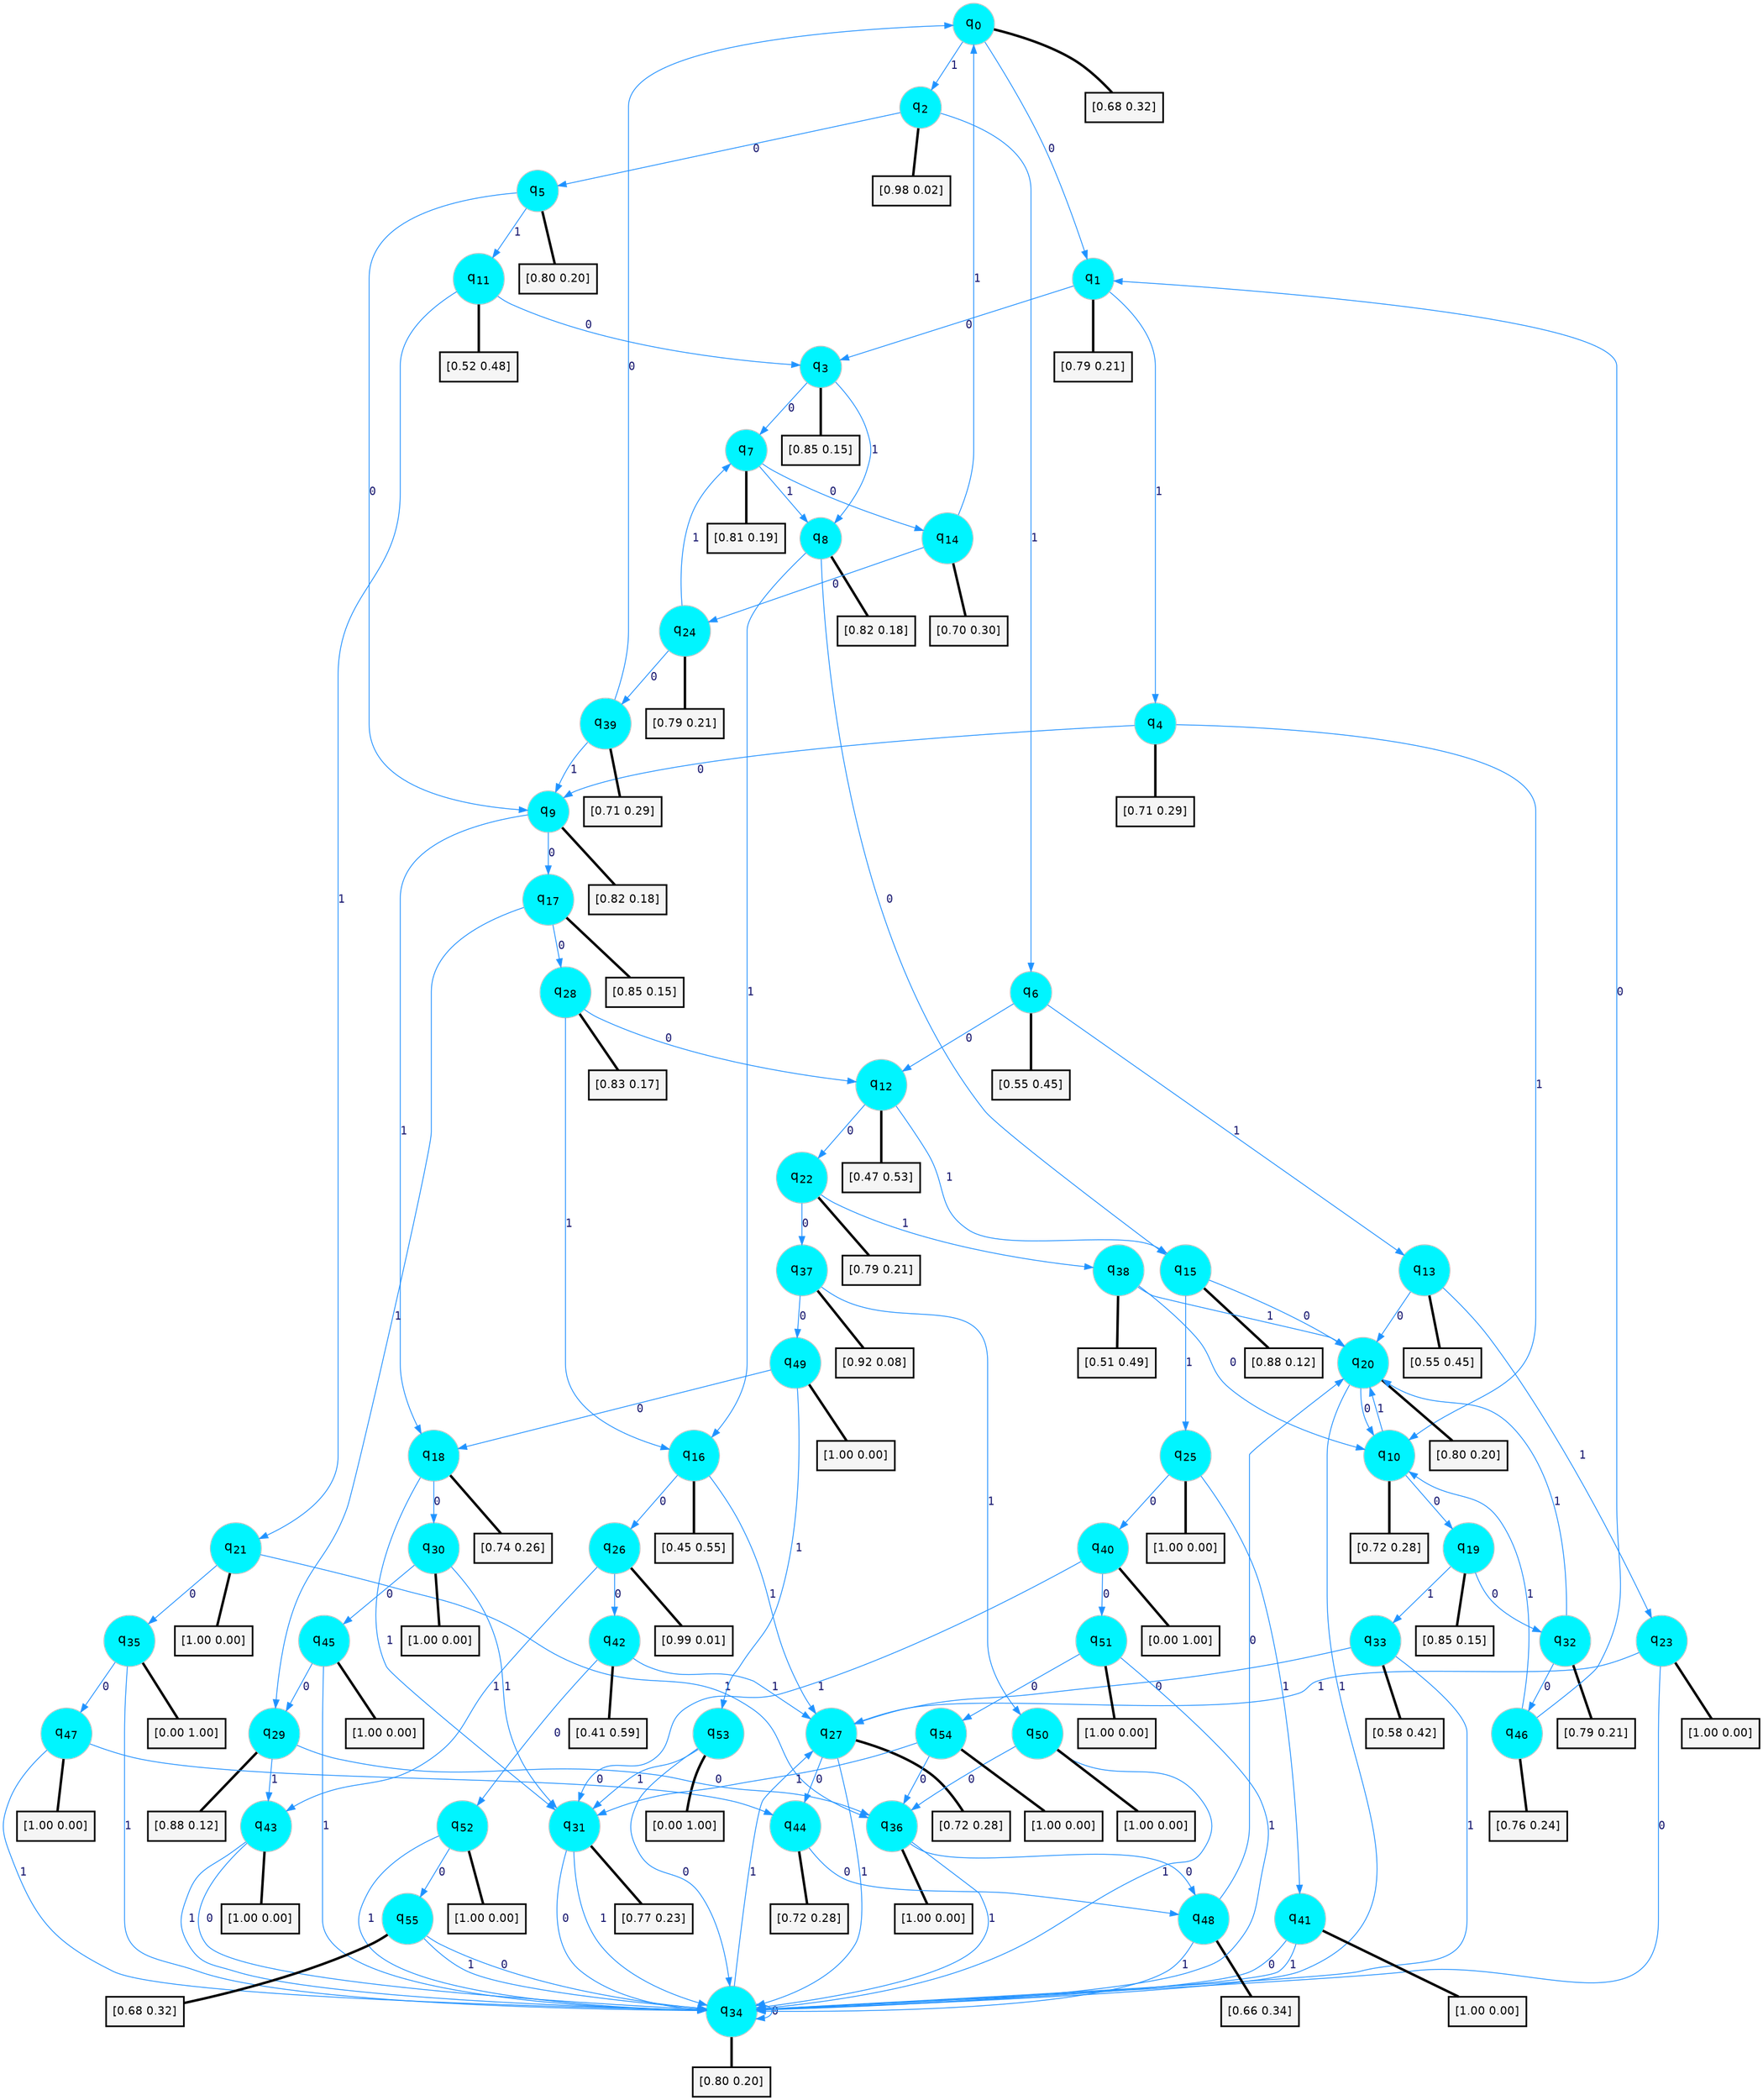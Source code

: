 digraph G {
graph [
bgcolor=transparent, dpi=300, rankdir=TD, size="40,25"];
node [
color=gray, fillcolor=turquoise1, fontcolor=black, fontname=Helvetica, fontsize=16, fontweight=bold, shape=circle, style=filled];
edge [
arrowsize=1, color=dodgerblue1, fontcolor=midnightblue, fontname=courier, fontweight=bold, penwidth=1, style=solid, weight=20];
0[label=<q<SUB>0</SUB>>];
1[label=<q<SUB>1</SUB>>];
2[label=<q<SUB>2</SUB>>];
3[label=<q<SUB>3</SUB>>];
4[label=<q<SUB>4</SUB>>];
5[label=<q<SUB>5</SUB>>];
6[label=<q<SUB>6</SUB>>];
7[label=<q<SUB>7</SUB>>];
8[label=<q<SUB>8</SUB>>];
9[label=<q<SUB>9</SUB>>];
10[label=<q<SUB>10</SUB>>];
11[label=<q<SUB>11</SUB>>];
12[label=<q<SUB>12</SUB>>];
13[label=<q<SUB>13</SUB>>];
14[label=<q<SUB>14</SUB>>];
15[label=<q<SUB>15</SUB>>];
16[label=<q<SUB>16</SUB>>];
17[label=<q<SUB>17</SUB>>];
18[label=<q<SUB>18</SUB>>];
19[label=<q<SUB>19</SUB>>];
20[label=<q<SUB>20</SUB>>];
21[label=<q<SUB>21</SUB>>];
22[label=<q<SUB>22</SUB>>];
23[label=<q<SUB>23</SUB>>];
24[label=<q<SUB>24</SUB>>];
25[label=<q<SUB>25</SUB>>];
26[label=<q<SUB>26</SUB>>];
27[label=<q<SUB>27</SUB>>];
28[label=<q<SUB>28</SUB>>];
29[label=<q<SUB>29</SUB>>];
30[label=<q<SUB>30</SUB>>];
31[label=<q<SUB>31</SUB>>];
32[label=<q<SUB>32</SUB>>];
33[label=<q<SUB>33</SUB>>];
34[label=<q<SUB>34</SUB>>];
35[label=<q<SUB>35</SUB>>];
36[label=<q<SUB>36</SUB>>];
37[label=<q<SUB>37</SUB>>];
38[label=<q<SUB>38</SUB>>];
39[label=<q<SUB>39</SUB>>];
40[label=<q<SUB>40</SUB>>];
41[label=<q<SUB>41</SUB>>];
42[label=<q<SUB>42</SUB>>];
43[label=<q<SUB>43</SUB>>];
44[label=<q<SUB>44</SUB>>];
45[label=<q<SUB>45</SUB>>];
46[label=<q<SUB>46</SUB>>];
47[label=<q<SUB>47</SUB>>];
48[label=<q<SUB>48</SUB>>];
49[label=<q<SUB>49</SUB>>];
50[label=<q<SUB>50</SUB>>];
51[label=<q<SUB>51</SUB>>];
52[label=<q<SUB>52</SUB>>];
53[label=<q<SUB>53</SUB>>];
54[label=<q<SUB>54</SUB>>];
55[label=<q<SUB>55</SUB>>];
56[label="[0.68 0.32]", shape=box,fontcolor=black, fontname=Helvetica, fontsize=14, penwidth=2, fillcolor=whitesmoke,color=black];
57[label="[0.79 0.21]", shape=box,fontcolor=black, fontname=Helvetica, fontsize=14, penwidth=2, fillcolor=whitesmoke,color=black];
58[label="[0.98 0.02]", shape=box,fontcolor=black, fontname=Helvetica, fontsize=14, penwidth=2, fillcolor=whitesmoke,color=black];
59[label="[0.85 0.15]", shape=box,fontcolor=black, fontname=Helvetica, fontsize=14, penwidth=2, fillcolor=whitesmoke,color=black];
60[label="[0.71 0.29]", shape=box,fontcolor=black, fontname=Helvetica, fontsize=14, penwidth=2, fillcolor=whitesmoke,color=black];
61[label="[0.80 0.20]", shape=box,fontcolor=black, fontname=Helvetica, fontsize=14, penwidth=2, fillcolor=whitesmoke,color=black];
62[label="[0.55 0.45]", shape=box,fontcolor=black, fontname=Helvetica, fontsize=14, penwidth=2, fillcolor=whitesmoke,color=black];
63[label="[0.81 0.19]", shape=box,fontcolor=black, fontname=Helvetica, fontsize=14, penwidth=2, fillcolor=whitesmoke,color=black];
64[label="[0.82 0.18]", shape=box,fontcolor=black, fontname=Helvetica, fontsize=14, penwidth=2, fillcolor=whitesmoke,color=black];
65[label="[0.82 0.18]", shape=box,fontcolor=black, fontname=Helvetica, fontsize=14, penwidth=2, fillcolor=whitesmoke,color=black];
66[label="[0.72 0.28]", shape=box,fontcolor=black, fontname=Helvetica, fontsize=14, penwidth=2, fillcolor=whitesmoke,color=black];
67[label="[0.52 0.48]", shape=box,fontcolor=black, fontname=Helvetica, fontsize=14, penwidth=2, fillcolor=whitesmoke,color=black];
68[label="[0.47 0.53]", shape=box,fontcolor=black, fontname=Helvetica, fontsize=14, penwidth=2, fillcolor=whitesmoke,color=black];
69[label="[0.55 0.45]", shape=box,fontcolor=black, fontname=Helvetica, fontsize=14, penwidth=2, fillcolor=whitesmoke,color=black];
70[label="[0.70 0.30]", shape=box,fontcolor=black, fontname=Helvetica, fontsize=14, penwidth=2, fillcolor=whitesmoke,color=black];
71[label="[0.88 0.12]", shape=box,fontcolor=black, fontname=Helvetica, fontsize=14, penwidth=2, fillcolor=whitesmoke,color=black];
72[label="[0.45 0.55]", shape=box,fontcolor=black, fontname=Helvetica, fontsize=14, penwidth=2, fillcolor=whitesmoke,color=black];
73[label="[0.85 0.15]", shape=box,fontcolor=black, fontname=Helvetica, fontsize=14, penwidth=2, fillcolor=whitesmoke,color=black];
74[label="[0.74 0.26]", shape=box,fontcolor=black, fontname=Helvetica, fontsize=14, penwidth=2, fillcolor=whitesmoke,color=black];
75[label="[0.85 0.15]", shape=box,fontcolor=black, fontname=Helvetica, fontsize=14, penwidth=2, fillcolor=whitesmoke,color=black];
76[label="[0.80 0.20]", shape=box,fontcolor=black, fontname=Helvetica, fontsize=14, penwidth=2, fillcolor=whitesmoke,color=black];
77[label="[1.00 0.00]", shape=box,fontcolor=black, fontname=Helvetica, fontsize=14, penwidth=2, fillcolor=whitesmoke,color=black];
78[label="[0.79 0.21]", shape=box,fontcolor=black, fontname=Helvetica, fontsize=14, penwidth=2, fillcolor=whitesmoke,color=black];
79[label="[1.00 0.00]", shape=box,fontcolor=black, fontname=Helvetica, fontsize=14, penwidth=2, fillcolor=whitesmoke,color=black];
80[label="[0.79 0.21]", shape=box,fontcolor=black, fontname=Helvetica, fontsize=14, penwidth=2, fillcolor=whitesmoke,color=black];
81[label="[1.00 0.00]", shape=box,fontcolor=black, fontname=Helvetica, fontsize=14, penwidth=2, fillcolor=whitesmoke,color=black];
82[label="[0.99 0.01]", shape=box,fontcolor=black, fontname=Helvetica, fontsize=14, penwidth=2, fillcolor=whitesmoke,color=black];
83[label="[0.72 0.28]", shape=box,fontcolor=black, fontname=Helvetica, fontsize=14, penwidth=2, fillcolor=whitesmoke,color=black];
84[label="[0.83 0.17]", shape=box,fontcolor=black, fontname=Helvetica, fontsize=14, penwidth=2, fillcolor=whitesmoke,color=black];
85[label="[0.88 0.12]", shape=box,fontcolor=black, fontname=Helvetica, fontsize=14, penwidth=2, fillcolor=whitesmoke,color=black];
86[label="[1.00 0.00]", shape=box,fontcolor=black, fontname=Helvetica, fontsize=14, penwidth=2, fillcolor=whitesmoke,color=black];
87[label="[0.77 0.23]", shape=box,fontcolor=black, fontname=Helvetica, fontsize=14, penwidth=2, fillcolor=whitesmoke,color=black];
88[label="[0.79 0.21]", shape=box,fontcolor=black, fontname=Helvetica, fontsize=14, penwidth=2, fillcolor=whitesmoke,color=black];
89[label="[0.58 0.42]", shape=box,fontcolor=black, fontname=Helvetica, fontsize=14, penwidth=2, fillcolor=whitesmoke,color=black];
90[label="[0.80 0.20]", shape=box,fontcolor=black, fontname=Helvetica, fontsize=14, penwidth=2, fillcolor=whitesmoke,color=black];
91[label="[0.00 1.00]", shape=box,fontcolor=black, fontname=Helvetica, fontsize=14, penwidth=2, fillcolor=whitesmoke,color=black];
92[label="[1.00 0.00]", shape=box,fontcolor=black, fontname=Helvetica, fontsize=14, penwidth=2, fillcolor=whitesmoke,color=black];
93[label="[0.92 0.08]", shape=box,fontcolor=black, fontname=Helvetica, fontsize=14, penwidth=2, fillcolor=whitesmoke,color=black];
94[label="[0.51 0.49]", shape=box,fontcolor=black, fontname=Helvetica, fontsize=14, penwidth=2, fillcolor=whitesmoke,color=black];
95[label="[0.71 0.29]", shape=box,fontcolor=black, fontname=Helvetica, fontsize=14, penwidth=2, fillcolor=whitesmoke,color=black];
96[label="[0.00 1.00]", shape=box,fontcolor=black, fontname=Helvetica, fontsize=14, penwidth=2, fillcolor=whitesmoke,color=black];
97[label="[1.00 0.00]", shape=box,fontcolor=black, fontname=Helvetica, fontsize=14, penwidth=2, fillcolor=whitesmoke,color=black];
98[label="[0.41 0.59]", shape=box,fontcolor=black, fontname=Helvetica, fontsize=14, penwidth=2, fillcolor=whitesmoke,color=black];
99[label="[1.00 0.00]", shape=box,fontcolor=black, fontname=Helvetica, fontsize=14, penwidth=2, fillcolor=whitesmoke,color=black];
100[label="[0.72 0.28]", shape=box,fontcolor=black, fontname=Helvetica, fontsize=14, penwidth=2, fillcolor=whitesmoke,color=black];
101[label="[1.00 0.00]", shape=box,fontcolor=black, fontname=Helvetica, fontsize=14, penwidth=2, fillcolor=whitesmoke,color=black];
102[label="[0.76 0.24]", shape=box,fontcolor=black, fontname=Helvetica, fontsize=14, penwidth=2, fillcolor=whitesmoke,color=black];
103[label="[1.00 0.00]", shape=box,fontcolor=black, fontname=Helvetica, fontsize=14, penwidth=2, fillcolor=whitesmoke,color=black];
104[label="[0.66 0.34]", shape=box,fontcolor=black, fontname=Helvetica, fontsize=14, penwidth=2, fillcolor=whitesmoke,color=black];
105[label="[1.00 0.00]", shape=box,fontcolor=black, fontname=Helvetica, fontsize=14, penwidth=2, fillcolor=whitesmoke,color=black];
106[label="[1.00 0.00]", shape=box,fontcolor=black, fontname=Helvetica, fontsize=14, penwidth=2, fillcolor=whitesmoke,color=black];
107[label="[1.00 0.00]", shape=box,fontcolor=black, fontname=Helvetica, fontsize=14, penwidth=2, fillcolor=whitesmoke,color=black];
108[label="[1.00 0.00]", shape=box,fontcolor=black, fontname=Helvetica, fontsize=14, penwidth=2, fillcolor=whitesmoke,color=black];
109[label="[0.00 1.00]", shape=box,fontcolor=black, fontname=Helvetica, fontsize=14, penwidth=2, fillcolor=whitesmoke,color=black];
110[label="[1.00 0.00]", shape=box,fontcolor=black, fontname=Helvetica, fontsize=14, penwidth=2, fillcolor=whitesmoke,color=black];
111[label="[0.68 0.32]", shape=box,fontcolor=black, fontname=Helvetica, fontsize=14, penwidth=2, fillcolor=whitesmoke,color=black];
0->1 [label=0];
0->2 [label=1];
0->56 [arrowhead=none, penwidth=3,color=black];
1->3 [label=0];
1->4 [label=1];
1->57 [arrowhead=none, penwidth=3,color=black];
2->5 [label=0];
2->6 [label=1];
2->58 [arrowhead=none, penwidth=3,color=black];
3->7 [label=0];
3->8 [label=1];
3->59 [arrowhead=none, penwidth=3,color=black];
4->9 [label=0];
4->10 [label=1];
4->60 [arrowhead=none, penwidth=3,color=black];
5->9 [label=0];
5->11 [label=1];
5->61 [arrowhead=none, penwidth=3,color=black];
6->12 [label=0];
6->13 [label=1];
6->62 [arrowhead=none, penwidth=3,color=black];
7->14 [label=0];
7->8 [label=1];
7->63 [arrowhead=none, penwidth=3,color=black];
8->15 [label=0];
8->16 [label=1];
8->64 [arrowhead=none, penwidth=3,color=black];
9->17 [label=0];
9->18 [label=1];
9->65 [arrowhead=none, penwidth=3,color=black];
10->19 [label=0];
10->20 [label=1];
10->66 [arrowhead=none, penwidth=3,color=black];
11->3 [label=0];
11->21 [label=1];
11->67 [arrowhead=none, penwidth=3,color=black];
12->22 [label=0];
12->15 [label=1];
12->68 [arrowhead=none, penwidth=3,color=black];
13->20 [label=0];
13->23 [label=1];
13->69 [arrowhead=none, penwidth=3,color=black];
14->24 [label=0];
14->0 [label=1];
14->70 [arrowhead=none, penwidth=3,color=black];
15->20 [label=0];
15->25 [label=1];
15->71 [arrowhead=none, penwidth=3,color=black];
16->26 [label=0];
16->27 [label=1];
16->72 [arrowhead=none, penwidth=3,color=black];
17->28 [label=0];
17->29 [label=1];
17->73 [arrowhead=none, penwidth=3,color=black];
18->30 [label=0];
18->31 [label=1];
18->74 [arrowhead=none, penwidth=3,color=black];
19->32 [label=0];
19->33 [label=1];
19->75 [arrowhead=none, penwidth=3,color=black];
20->10 [label=0];
20->34 [label=1];
20->76 [arrowhead=none, penwidth=3,color=black];
21->35 [label=0];
21->36 [label=1];
21->77 [arrowhead=none, penwidth=3,color=black];
22->37 [label=0];
22->38 [label=1];
22->78 [arrowhead=none, penwidth=3,color=black];
23->34 [label=0];
23->27 [label=1];
23->79 [arrowhead=none, penwidth=3,color=black];
24->39 [label=0];
24->7 [label=1];
24->80 [arrowhead=none, penwidth=3,color=black];
25->40 [label=0];
25->41 [label=1];
25->81 [arrowhead=none, penwidth=3,color=black];
26->42 [label=0];
26->43 [label=1];
26->82 [arrowhead=none, penwidth=3,color=black];
27->44 [label=0];
27->34 [label=1];
27->83 [arrowhead=none, penwidth=3,color=black];
28->12 [label=0];
28->16 [label=1];
28->84 [arrowhead=none, penwidth=3,color=black];
29->36 [label=0];
29->43 [label=1];
29->85 [arrowhead=none, penwidth=3,color=black];
30->45 [label=0];
30->31 [label=1];
30->86 [arrowhead=none, penwidth=3,color=black];
31->34 [label=0];
31->34 [label=1];
31->87 [arrowhead=none, penwidth=3,color=black];
32->46 [label=0];
32->20 [label=1];
32->88 [arrowhead=none, penwidth=3,color=black];
33->27 [label=0];
33->34 [label=1];
33->89 [arrowhead=none, penwidth=3,color=black];
34->34 [label=0];
34->27 [label=1];
34->90 [arrowhead=none, penwidth=3,color=black];
35->47 [label=0];
35->34 [label=1];
35->91 [arrowhead=none, penwidth=3,color=black];
36->48 [label=0];
36->34 [label=1];
36->92 [arrowhead=none, penwidth=3,color=black];
37->49 [label=0];
37->50 [label=1];
37->93 [arrowhead=none, penwidth=3,color=black];
38->10 [label=0];
38->20 [label=1];
38->94 [arrowhead=none, penwidth=3,color=black];
39->0 [label=0];
39->9 [label=1];
39->95 [arrowhead=none, penwidth=3,color=black];
40->51 [label=0];
40->31 [label=1];
40->96 [arrowhead=none, penwidth=3,color=black];
41->34 [label=0];
41->34 [label=1];
41->97 [arrowhead=none, penwidth=3,color=black];
42->52 [label=0];
42->27 [label=1];
42->98 [arrowhead=none, penwidth=3,color=black];
43->34 [label=0];
43->34 [label=1];
43->99 [arrowhead=none, penwidth=3,color=black];
44->48 [label=0];
44->100 [arrowhead=none, penwidth=3,color=black];
45->29 [label=0];
45->34 [label=1];
45->101 [arrowhead=none, penwidth=3,color=black];
46->1 [label=0];
46->10 [label=1];
46->102 [arrowhead=none, penwidth=3,color=black];
47->44 [label=0];
47->34 [label=1];
47->103 [arrowhead=none, penwidth=3,color=black];
48->20 [label=0];
48->34 [label=1];
48->104 [arrowhead=none, penwidth=3,color=black];
49->18 [label=0];
49->53 [label=1];
49->105 [arrowhead=none, penwidth=3,color=black];
50->36 [label=0];
50->34 [label=1];
50->106 [arrowhead=none, penwidth=3,color=black];
51->54 [label=0];
51->34 [label=1];
51->107 [arrowhead=none, penwidth=3,color=black];
52->55 [label=0];
52->34 [label=1];
52->108 [arrowhead=none, penwidth=3,color=black];
53->34 [label=0];
53->31 [label=1];
53->109 [arrowhead=none, penwidth=3,color=black];
54->36 [label=0];
54->31 [label=1];
54->110 [arrowhead=none, penwidth=3,color=black];
55->34 [label=0];
55->34 [label=1];
55->111 [arrowhead=none, penwidth=3,color=black];
}
